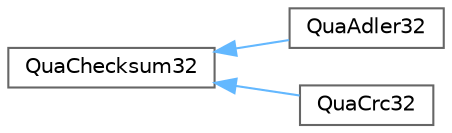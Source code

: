 digraph "Graphical Class Hierarchy"
{
 // LATEX_PDF_SIZE
  bgcolor="transparent";
  edge [fontname=Helvetica,fontsize=10,labelfontname=Helvetica,labelfontsize=10];
  node [fontname=Helvetica,fontsize=10,shape=box,height=0.2,width=0.4];
  rankdir="LR";
  Node0 [label="QuaChecksum32",height=0.2,width=0.4,color="grey40", fillcolor="white", style="filled",URL="$classQuaChecksum32.html",tooltip="Checksum interface."];
  Node0 -> Node1 [dir="back",color="steelblue1",style="solid"];
  Node1 [label="QuaAdler32",height=0.2,width=0.4,color="grey40", fillcolor="white", style="filled",URL="$classQuaAdler32.html",tooltip="Adler32 checksum."];
  Node0 -> Node2 [dir="back",color="steelblue1",style="solid"];
  Node2 [label="QuaCrc32",height=0.2,width=0.4,color="grey40", fillcolor="white", style="filled",URL="$classQuaCrc32.html",tooltip="CRC32 checksum."];
}
